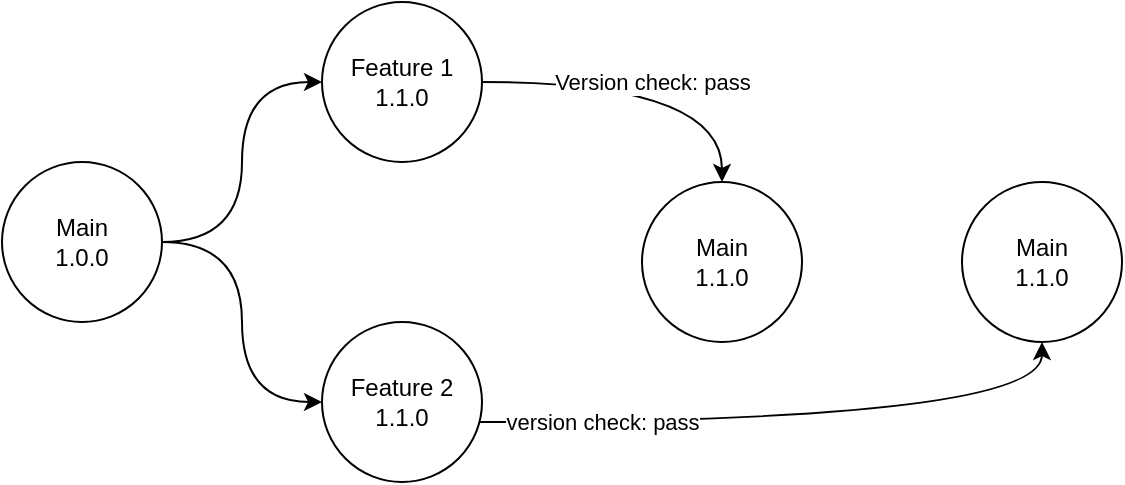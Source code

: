 <mxfile version="20.0.3" type="github">
  <diagram id="PkDQmxIGIWsEDzeS_bdA" name="Page-1">
    <mxGraphModel dx="1422" dy="762" grid="1" gridSize="10" guides="1" tooltips="1" connect="1" arrows="1" fold="1" page="1" pageScale="1" pageWidth="827" pageHeight="1169" math="0" shadow="0">
      <root>
        <mxCell id="0" />
        <mxCell id="1" parent="0" />
        <mxCell id="SztDgOujnsKvbNPGTbHN-4" style="edgeStyle=orthogonalEdgeStyle;rounded=0;orthogonalLoop=1;jettySize=auto;html=1;entryX=0;entryY=0.5;entryDx=0;entryDy=0;curved=1;" edge="1" parent="1" source="SztDgOujnsKvbNPGTbHN-1" target="SztDgOujnsKvbNPGTbHN-2">
          <mxGeometry relative="1" as="geometry" />
        </mxCell>
        <mxCell id="SztDgOujnsKvbNPGTbHN-5" style="edgeStyle=orthogonalEdgeStyle;rounded=0;orthogonalLoop=1;jettySize=auto;html=1;curved=1;" edge="1" parent="1" source="SztDgOujnsKvbNPGTbHN-1" target="SztDgOujnsKvbNPGTbHN-3">
          <mxGeometry relative="1" as="geometry" />
        </mxCell>
        <mxCell id="SztDgOujnsKvbNPGTbHN-1" value="Main&lt;br&gt;1.0.0" style="ellipse;whiteSpace=wrap;html=1;aspect=fixed;" vertex="1" parent="1">
          <mxGeometry x="80" y="160" width="80" height="80" as="geometry" />
        </mxCell>
        <mxCell id="SztDgOujnsKvbNPGTbHN-7" value="Version check: pass" style="edgeStyle=orthogonalEdgeStyle;curved=1;rounded=0;orthogonalLoop=1;jettySize=auto;html=1;entryX=0.5;entryY=0;entryDx=0;entryDy=0;" edge="1" parent="1" source="SztDgOujnsKvbNPGTbHN-2" target="SztDgOujnsKvbNPGTbHN-6">
          <mxGeometry relative="1" as="geometry" />
        </mxCell>
        <mxCell id="SztDgOujnsKvbNPGTbHN-2" value="Feature 1&lt;br&gt;1.1.0" style="ellipse;whiteSpace=wrap;html=1;aspect=fixed;" vertex="1" parent="1">
          <mxGeometry x="240" y="80" width="80" height="80" as="geometry" />
        </mxCell>
        <mxCell id="SztDgOujnsKvbNPGTbHN-9" value="version check: pass" style="edgeStyle=orthogonalEdgeStyle;curved=1;rounded=0;orthogonalLoop=1;jettySize=auto;html=1;entryX=0.5;entryY=1;entryDx=0;entryDy=0;" edge="1" parent="1" source="SztDgOujnsKvbNPGTbHN-3" target="SztDgOujnsKvbNPGTbHN-8">
          <mxGeometry x="-0.619" relative="1" as="geometry">
            <Array as="points">
              <mxPoint x="600" y="290" />
            </Array>
            <mxPoint as="offset" />
          </mxGeometry>
        </mxCell>
        <mxCell id="SztDgOujnsKvbNPGTbHN-3" value="Feature 2&lt;br&gt;1.1.0" style="ellipse;whiteSpace=wrap;html=1;aspect=fixed;" vertex="1" parent="1">
          <mxGeometry x="240" y="240" width="80" height="80" as="geometry" />
        </mxCell>
        <mxCell id="SztDgOujnsKvbNPGTbHN-6" value="Main&lt;br&gt;1.1.0" style="ellipse;whiteSpace=wrap;html=1;aspect=fixed;" vertex="1" parent="1">
          <mxGeometry x="400" y="170" width="80" height="80" as="geometry" />
        </mxCell>
        <mxCell id="SztDgOujnsKvbNPGTbHN-8" value="Main&lt;br&gt;1.1.0" style="ellipse;whiteSpace=wrap;html=1;aspect=fixed;" vertex="1" parent="1">
          <mxGeometry x="560" y="170" width="80" height="80" as="geometry" />
        </mxCell>
      </root>
    </mxGraphModel>
  </diagram>
</mxfile>
